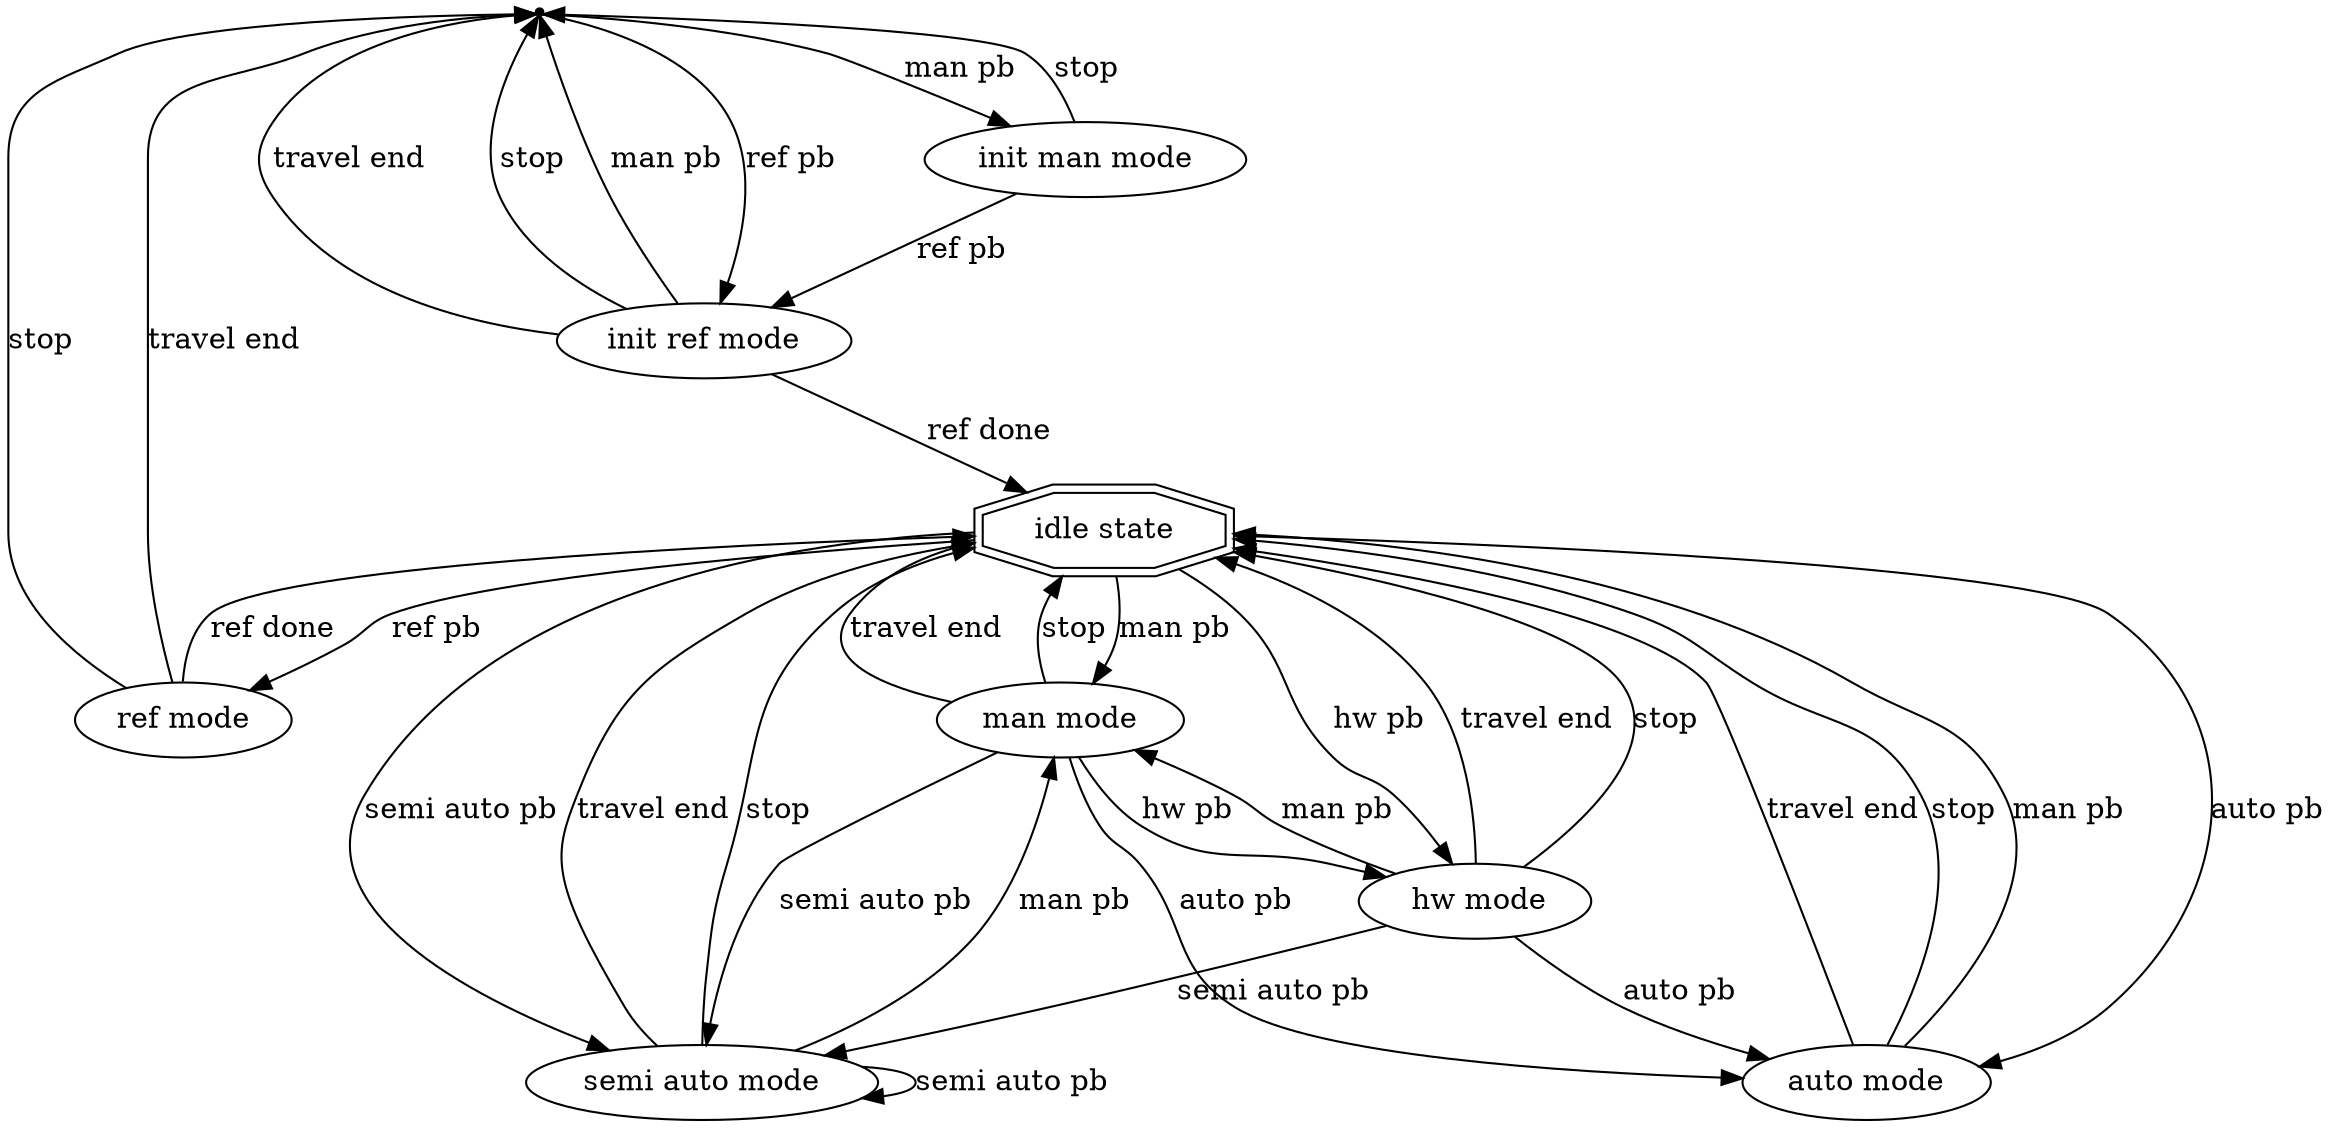 digraph "g" {
	graph [
		fontsize = "14"
		fontname = "Times-Roman"
		fontcolor = "black"
	]
	node [
		fontsize = "14"
		fontname = "Times-Roman"
		fontcolor = "black"
		shape = "ellipse"
		style = "solid"
	]
	edge [
		fontsize = "14"
		fontname = "Times-Roman"
		fontcolor = "black"
		style = "solid"
	]
	"n0" [
		fontsize = "14"
		fontname = "Times-Roman"
		fontcolor = "black"
		label = "\N"
		shape = "point"
		style = "solid"
	]
	"n3" [
		fontsize = "14"
		fontname = "Times-Roman"
		fontcolor = "black"
		label = "idle state"
		shape = "doubleoctagon"
		style = "solid"
	]
	"n4" [
		fontsize = "14"
		fontname = "Times-Roman"
		fontcolor = "black"
		label = "auto mode"
		shape = "ellipse"
		style = "solid"
	]
	"n5" [
		fontsize = "14"
		fontname = "Times-Roman"
		fontcolor = "black"
		label = "man mode"
		shape = "ellipse"
		style = "solid"
	]
	"n6" [
		fontsize = "14"
		fontname = "Times-Roman"
		fontcolor = "black"
		label = "semi auto mode"
		shape = "ellipse"
		style = "solid"
	]
	"n7" [
		fontsize = "14"
		fontname = "Times-Roman"
		fontcolor = "black"
		label = " hw mode"
		shape = "ellipse"
		style = "solid"
	]
	"n8" [
		fontsize = "14"
		fontname = "Times-Roman"
		fontcolor = "black"
		label = "ref mode"
		shape = "ellipse"
		style = "solid"
	]
	"n9" [
		fontsize = "14"
		fontname = "Times-Roman"
		fontcolor = "black"
		label = "init ref mode"
		shape = "ellipse"
		style = "solid"
	]
	"n10" [
		fontsize = "14"
		fontname = "Times-Roman"
		fontcolor = "black"
		label = "init man mode"
		shape = "ellipse"
		style = "solid"
	]
	"n3" -> "n4" [
		fontsize = "14"
		fontname = "Times-Roman"
		fontcolor = "black"
		label = "auto pb"
		style = "solid"
	]
	"n3" -> "n5" [
		fontsize = "14"
		fontname = "Times-Roman"
		fontcolor = "black"
		label = "man pb"
		style = "solid"
	]
	"n5" -> "n6" [
		fontsize = "14"
		fontname = "Times-Roman"
		fontcolor = "black"
		label = "semi auto pb"
		style = "solid"
	]
	"n5" -> "n4" [
		fontsize = "14"
		fontname = "Times-Roman"
		fontcolor = "black"
		label = "auto pb"
		style = "solid"
	]
	"n6" -> "n5" [
		fontsize = "14"
		fontname = "Times-Roman"
		fontcolor = "black"
		label = "man pb"
		style = "solid"
	]
	"n6" -> "n6" [
		fontsize = "14"
		fontname = "Times-Roman"
		fontcolor = "black"
		label = "semi auto pb"
		style = "solid"
	]
	"n6" -> "n3" [
		fontsize = "14"
		fontname = "Times-Roman"
		fontcolor = "black"
		label = "travel end"
		style = "solid"
	]
	"n4" -> "n3" [
		fontsize = "14"
		fontname = "Times-Roman"
		fontcolor = "black"
		label = "travel end"
		style = "solid"
	]
	"n5" -> "n3" [
		fontsize = "14"
		fontname = "Times-Roman"
		fontcolor = "black"
		label = "travel end"
		style = "solid"
	]
	"n4" -> "n3" [
		fontsize = "14"
		fontname = "Times-Roman"
		fontcolor = "black"
		label = "stop"
		style = "solid"
	]
	"n3" -> "n6" [
		fontsize = "14"
		fontname = "Times-Roman"
		fontcolor = "black"
		label = "semi auto pb"
		style = "solid"
	]
	"n6" -> "n3" [
		fontsize = "14"
		fontname = "Times-Roman"
		fontcolor = "black"
		label = "stop"
		style = "solid"
	]
	"n5" -> "n7" [
		fontsize = "14"
		fontname = "Times-Roman"
		fontcolor = "black"
		label = "hw pb"
		style = "solid"
	]
	"n3" -> "n7" [
		fontsize = "14"
		fontname = "Times-Roman"
		fontcolor = "black"
		label = "hw pb"
		style = "solid"
	]
	"n7" -> "n3" [
		fontsize = "14"
		fontname = "Times-Roman"
		fontcolor = "black"
		label = "travel end"
		style = "solid"
	]
	"n7" -> "n4" [
		fontsize = "14"
		fontname = "Times-Roman"
		fontcolor = "black"
		label = "auto pb"
		style = "solid"
	]
	"n7" -> "n6" [
		fontsize = "14"
		fontname = "Times-Roman"
		fontcolor = "black"
		label = "semi auto pb"
		style = "solid"
	]
	"n3" -> "n8" [
		fontsize = "14"
		fontname = "Times-Roman"
		fontcolor = "black"
		label = "ref pb"
		style = "solid"
	]
	"n8" -> "n3" [
		fontsize = "14"
		fontname = "Times-Roman"
		fontcolor = "black"
		label = "ref done"
		style = "solid"
	]
	"n0" -> "n9" [
		fontsize = "14"
		fontname = "Times-Roman"
		fontcolor = "black"
		label = "ref pb"
		style = "solid"
	]
	"n9" -> "n3" [
		fontsize = "14"
		fontname = "Times-Roman"
		fontcolor = "black"
		label = "ref done"
		style = "solid"
	]
	"n9" -> "n0" [
		fontsize = "14"
		fontname = "Times-Roman"
		fontcolor = "black"
		label = "travel end"
		style = "solid"
	]
	"n9" -> "n0" [
		fontsize = "14"
		fontname = "Times-Roman"
		fontcolor = "black"
		label = "stop"
		style = "solid"
	]
	"n8" -> "n0" [
		fontsize = "14"
		fontname = "Times-Roman"
		fontcolor = "black"
		label = "stop"
		style = "solid"
	]
	"n8" -> "n0" [
		fontsize = "14"
		fontname = "Times-Roman"
		fontcolor = "black"
		label = "travel end"
		style = "solid"
	]
	"n0" -> "n10" [
		fontsize = "14"
		fontname = "Times-Roman"
		fontcolor = "black"
		label = "man pb"
		style = "solid"
	]
	"n10" -> "n9" [
		fontsize = "14"
		fontname = "Times-Roman"
		fontcolor = "black"
		label = "ref pb"
		style = "solid"
	]
	"n5" -> "n3" [
		fontsize = "14"
		fontname = "Times-Roman"
		fontcolor = "black"
		label = "stop"
		style = "solid"
	]
	"n4" -> "n3" [
		fontsize = "14"
		fontname = "Times-Roman"
		fontcolor = "black"
		label = "man pb"
		style = "solid"
	]
	"n7" -> "n5" [
		fontsize = "14"
		fontname = "Times-Roman"
		fontcolor = "black"
		label = "man pb"
		style = "solid"
	]
	"n7" -> "n3" [
		fontsize = "14"
		fontname = "Times-Roman"
		fontcolor = "black"
		label = "stop"
		style = "solid"
	]
	"n10" -> "n0" [
		fontsize = "14"
		fontname = "Times-Roman"
		fontcolor = "black"
		label = "stop"
		style = "solid"
	]
	"n9" -> "n0" [
		fontsize = "14"
		fontname = "Times-Roman"
		fontcolor = "black"
		label = "man pb"
		style = "solid"
	]
}
